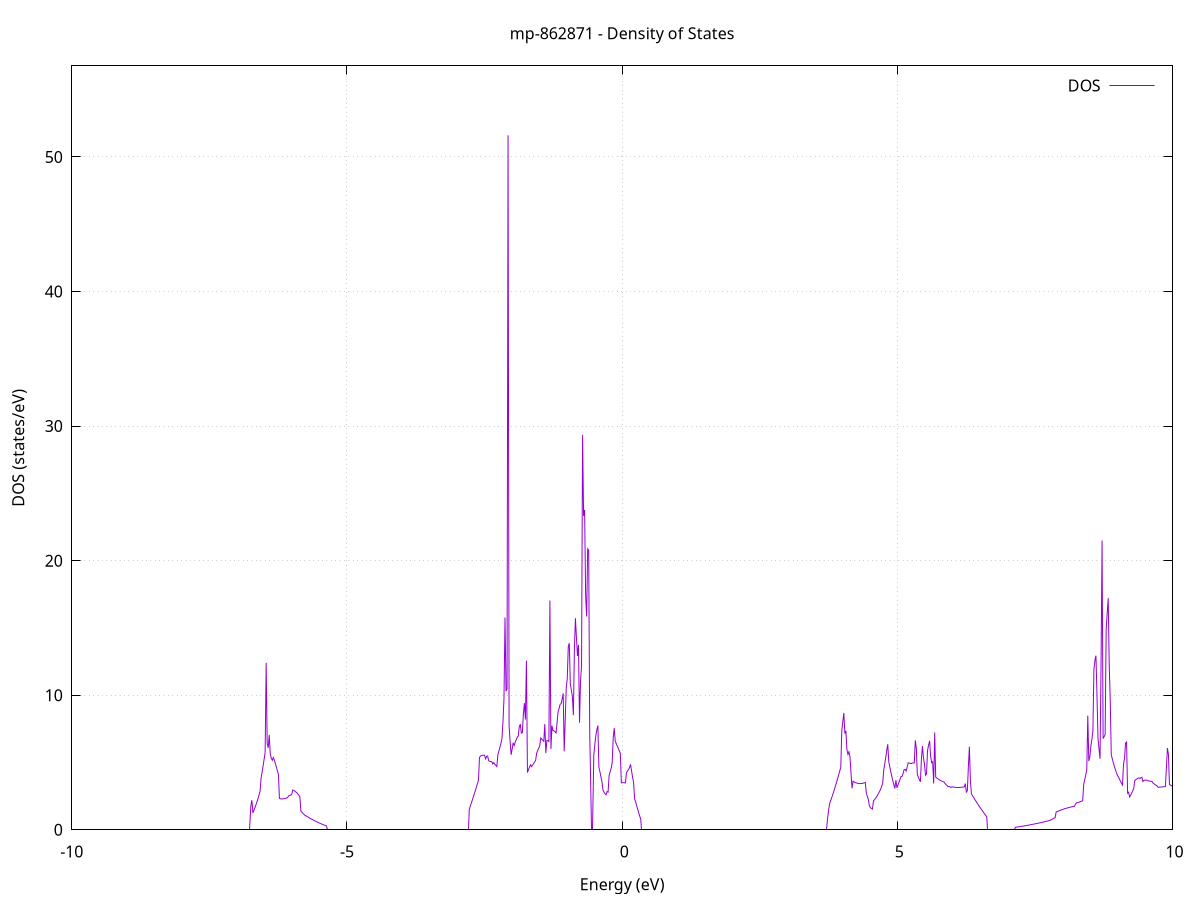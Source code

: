 set title 'mp-862871 - Density of States'
set xlabel 'Energy (eV)'
set ylabel 'DOS (states/eV)'
set grid
set xrange [-10:10]
set yrange [0:56.768]
set xzeroaxis lt -1
set terminal png size 800,600
set output 'mp-862871_dos_gnuplot.png'
plot '-' using 1:2 with lines title 'DOS'
-17.113100 0.000000
-17.094600 0.000000
-17.076000 0.000000
-17.057500 0.000000
-17.038900 0.000000
-17.020400 0.000000
-17.001900 0.000000
-16.983300 0.000000
-16.964800 0.000000
-16.946200 0.000000
-16.927700 0.000000
-16.909100 0.000000
-16.890600 0.000000
-16.872000 0.000000
-16.853500 0.000000
-16.835000 0.000000
-16.816400 0.000000
-16.797900 0.000000
-16.779300 0.000000
-16.760800 0.000000
-16.742200 0.000000
-16.723700 0.000000
-16.705100 0.000000
-16.686600 0.000000
-16.668000 0.000000
-16.649500 0.000000
-16.631000 0.000000
-16.612400 0.000000
-16.593900 0.000000
-16.575300 0.000000
-16.556800 0.000000
-16.538200 0.000000
-16.519700 0.000000
-16.501100 0.000000
-16.482600 0.000000
-16.464000 0.000000
-16.445500 0.000000
-16.427000 0.000000
-16.408400 0.000000
-16.389900 0.000000
-16.371300 0.000000
-16.352800 0.000000
-16.334200 0.000000
-16.315700 0.000000
-16.297100 0.000000
-16.278600 0.000000
-16.260000 0.000000
-16.241500 0.000000
-16.223000 0.000000
-16.204400 0.000000
-16.185900 0.000000
-16.167300 0.000000
-16.148800 0.000000
-16.130200 0.000000
-16.111700 0.000000
-16.093100 0.000000
-16.074600 0.000000
-16.056000 0.000000
-16.037500 0.000000
-16.019000 0.000000
-16.000400 0.000000
-15.981900 0.000000
-15.963300 0.000000
-15.944800 0.000000
-15.926200 0.000000
-15.907700 0.000000
-15.889100 0.000000
-15.870600 0.000000
-15.852000 0.000000
-15.833500 0.000000
-15.815000 0.000000
-15.796400 0.000000
-15.777900 0.000000
-15.759300 0.000000
-15.740800 0.000000
-15.722200 0.000000
-15.703700 0.000000
-15.685100 0.000000
-15.666600 0.000000
-15.648100 0.000000
-15.629500 0.000000
-15.611000 0.000000
-15.592400 0.000000
-15.573900 0.000000
-15.555300 0.000000
-15.536800 0.000000
-15.518200 0.000000
-15.499700 0.000000
-15.481100 0.000000
-15.462600 0.000000
-15.444100 0.000000
-15.425500 34.549800
-15.407000 80.794800
-15.388400 20.377200
-15.369900 50.616000
-15.351300 59.093700
-15.332800 56.670800
-15.314200 0.000000
-15.295700 142.582000
-15.277100 461.079100
-15.258600 0.000000
-15.240100 0.000000
-15.221500 0.000000
-15.203000 0.000000
-15.184400 0.000000
-15.165900 0.000000
-15.147300 0.000000
-15.128800 0.000000
-15.110200 0.000000
-15.091700 0.000000
-15.073100 0.000000
-15.054600 0.000000
-15.036100 0.000000
-15.017500 0.000000
-14.999000 0.000000
-14.980400 0.000000
-14.961900 0.000000
-14.943300 0.000000
-14.924800 0.000000
-14.906200 0.000000
-14.887700 0.000000
-14.869100 0.000000
-14.850600 0.000000
-14.832100 0.000000
-14.813500 0.000000
-14.795000 0.000000
-14.776400 0.000000
-14.757900 0.000000
-14.739300 0.000000
-14.720800 0.000000
-14.702200 0.000000
-14.683700 0.000000
-14.665100 0.000000
-14.646600 0.000000
-14.628100 0.000000
-14.609500 0.000000
-14.591000 0.000000
-14.572400 0.000000
-14.553900 0.000000
-14.535300 0.000000
-14.516800 0.000000
-14.498200 0.000000
-14.479700 0.000000
-14.461200 0.000000
-14.442600 0.000000
-14.424100 0.000000
-14.405500 0.000000
-14.387000 0.000000
-14.368400 0.000000
-14.349900 0.000000
-14.331300 0.000000
-14.312800 0.000000
-14.294200 0.000000
-14.275700 0.000000
-14.257200 0.000000
-14.238600 0.000000
-14.220100 0.000000
-14.201500 0.000000
-14.183000 0.000000
-14.164400 0.000000
-14.145900 0.000000
-14.127300 0.000000
-14.108800 0.000000
-14.090200 0.000000
-14.071700 0.000000
-14.053200 0.000000
-14.034600 0.000000
-14.016100 0.000000
-13.997500 0.000000
-13.979000 0.000000
-13.960400 0.000000
-13.941900 0.000000
-13.923300 0.000000
-13.904800 0.000000
-13.886200 0.000000
-13.867700 0.000000
-13.849200 0.000000
-13.830600 0.000000
-13.812100 0.000000
-13.793500 0.000000
-13.775000 0.000000
-13.756400 0.000000
-13.737900 0.000000
-13.719300 0.000000
-13.700800 0.000000
-13.682200 0.000000
-13.663700 0.000000
-13.645200 0.000000
-13.626600 0.000000
-13.608100 0.000000
-13.589500 0.000000
-13.571000 0.000000
-13.552400 0.000000
-13.533900 0.000000
-13.515300 0.000000
-13.496800 0.000000
-13.478200 0.000000
-13.459700 0.000000
-13.441200 0.000000
-13.422600 0.000000
-13.404100 0.000000
-13.385500 0.000000
-13.367000 0.000000
-13.348400 1.728400
-13.329900 2.331400
-13.311300 3.004300
-13.292800 3.747000
-13.274300 4.559600
-13.255700 6.228300
-13.237200 6.614900
-13.218600 6.889000
-13.200100 7.050700
-13.181500 6.962600
-13.163000 6.784900
-13.144400 6.535100
-13.125900 6.366400
-13.107300 11.435800
-13.088800 17.109000
-13.070300 16.366000
-13.051700 15.983100
-13.033200 16.066800
-13.014600 29.375600
-12.996100 9.585500
-12.977500 7.600100
-12.959000 10.771800
-12.940400 10.328400
-12.921900 8.550900
-12.903300 10.299900
-12.884800 10.064300
-12.866300 12.933000
-12.847700 14.295200
-12.829200 16.455600
-12.810600 20.494400
-12.792100 42.081600
-12.773500 46.631600
-12.755000 4.085000
-12.736400 0.000000
-12.717900 0.000000
-12.699300 0.000000
-12.680800 0.000000
-12.662300 0.000000
-12.643700 0.000000
-12.625200 0.000000
-12.606600 0.000000
-12.588100 0.000000
-12.569500 0.000000
-12.551000 0.000000
-12.532400 0.000000
-12.513900 0.000000
-12.495300 0.000000
-12.476800 0.000000
-12.458300 0.000000
-12.439700 0.000000
-12.421200 0.000000
-12.402600 0.000000
-12.384100 0.000000
-12.365500 0.000000
-12.347000 0.000000
-12.328400 0.000000
-12.309900 0.000000
-12.291300 0.000000
-12.272800 0.000000
-12.254300 0.000000
-12.235700 0.000000
-12.217200 0.000000
-12.198600 0.000000
-12.180100 0.000000
-12.161500 0.000000
-12.143000 0.000000
-12.124400 0.000000
-12.105900 0.000000
-12.087400 0.000000
-12.068800 0.000000
-12.050300 0.000000
-12.031700 0.000000
-12.013200 0.000000
-11.994600 0.000000
-11.976100 0.000000
-11.957500 0.000000
-11.939000 0.000000
-11.920400 0.000000
-11.901900 0.000000
-11.883400 0.000000
-11.864800 0.000000
-11.846300 0.000000
-11.827700 0.000000
-11.809200 0.000000
-11.790600 0.000000
-11.772100 0.000000
-11.753500 0.000000
-11.735000 0.000000
-11.716400 0.000000
-11.697900 0.000000
-11.679400 0.000000
-11.660800 0.000000
-11.642300 0.000000
-11.623700 0.000000
-11.605200 0.000000
-11.586600 0.000000
-11.568100 0.000000
-11.549500 0.000000
-11.531000 0.000000
-11.512400 0.000000
-11.493900 0.000000
-11.475400 0.000000
-11.456800 0.000000
-11.438300 0.000000
-11.419700 0.000000
-11.401200 0.000000
-11.382600 0.000000
-11.364100 0.000000
-11.345500 0.000000
-11.327000 0.000000
-11.308400 0.000000
-11.289900 0.000000
-11.271400 0.000000
-11.252800 0.000000
-11.234300 0.000000
-11.215700 0.000000
-11.197200 0.000000
-11.178600 0.000000
-11.160100 0.000000
-11.141500 0.000000
-11.123000 0.000000
-11.104400 0.000000
-11.085900 0.000000
-11.067400 0.000000
-11.048800 0.000000
-11.030300 0.000000
-11.011700 0.000000
-10.993200 0.000000
-10.974600 0.000000
-10.956100 0.000000
-10.937500 0.000000
-10.919000 0.000000
-10.900400 0.000000
-10.881900 0.000000
-10.863400 0.000000
-10.844800 0.000000
-10.826300 0.000000
-10.807700 0.000000
-10.789200 0.000000
-10.770600 0.000000
-10.752100 0.000000
-10.733500 0.000000
-10.715000 0.000000
-10.696500 0.000000
-10.677900 0.000000
-10.659400 0.000000
-10.640800 0.000000
-10.622300 0.000000
-10.603700 0.000000
-10.585200 0.000000
-10.566600 0.000000
-10.548100 0.000000
-10.529500 0.000000
-10.511000 0.000000
-10.492500 0.000000
-10.473900 0.000000
-10.455400 0.000000
-10.436800 0.000000
-10.418300 0.000000
-10.399700 0.000000
-10.381200 0.000000
-10.362600 0.000000
-10.344100 0.000000
-10.325500 0.000000
-10.307000 0.000000
-10.288500 0.000000
-10.269900 0.000000
-10.251400 0.000000
-10.232800 0.000000
-10.214300 0.000000
-10.195700 0.000000
-10.177200 0.000000
-10.158600 0.000000
-10.140100 0.000000
-10.121500 0.000000
-10.103000 0.000000
-10.084500 0.000000
-10.065900 0.000000
-10.047400 0.000000
-10.028800 0.000000
-10.010300 0.000000
-9.991700 0.000000
-9.973200 0.000000
-9.954600 0.000000
-9.936100 0.000000
-9.917500 0.000000
-9.899000 0.000000
-9.880500 0.000000
-9.861900 0.000000
-9.843400 0.000000
-9.824800 0.000000
-9.806300 0.000000
-9.787700 0.000000
-9.769200 0.000000
-9.750600 0.000000
-9.732100 0.000000
-9.713500 0.000000
-9.695000 0.000000
-9.676500 0.000000
-9.657900 0.000000
-9.639400 0.000000
-9.620800 0.000000
-9.602300 0.000000
-9.583700 0.000000
-9.565200 0.000000
-9.546600 0.000000
-9.528100 0.000000
-9.509600 0.000000
-9.491000 0.000000
-9.472500 0.000000
-9.453900 0.000000
-9.435400 0.000000
-9.416800 0.000000
-9.398300 0.000000
-9.379700 0.000000
-9.361200 0.000000
-9.342600 0.000000
-9.324100 0.000000
-9.305600 0.000000
-9.287000 0.000000
-9.268500 0.000000
-9.249900 0.000000
-9.231400 0.000000
-9.212800 0.000000
-9.194300 0.000000
-9.175700 0.000000
-9.157200 0.000000
-9.138600 0.000000
-9.120100 0.000000
-9.101600 0.000000
-9.083000 0.000000
-9.064500 0.000000
-9.045900 0.000000
-9.027400 0.000000
-9.008800 0.000000
-8.990300 0.000000
-8.971700 0.000000
-8.953200 0.000000
-8.934600 0.000000
-8.916100 0.000000
-8.897600 0.000000
-8.879000 0.000000
-8.860500 0.000000
-8.841900 0.000000
-8.823400 0.000000
-8.804800 0.000000
-8.786300 0.000000
-8.767700 0.000000
-8.749200 0.000000
-8.730600 0.000000
-8.712100 0.000000
-8.693600 0.000000
-8.675000 0.000000
-8.656500 0.000000
-8.637900 0.000000
-8.619400 0.000000
-8.600800 0.000000
-8.582300 0.000000
-8.563700 0.000000
-8.545200 0.000000
-8.526600 0.000000
-8.508100 0.000000
-8.489600 0.000000
-8.471000 0.000000
-8.452500 0.000000
-8.433900 0.000000
-8.415400 0.000000
-8.396800 0.000000
-8.378300 0.000000
-8.359700 0.000000
-8.341200 0.000000
-8.322700 0.000000
-8.304100 0.000000
-8.285600 0.000000
-8.267000 0.000000
-8.248500 0.000000
-8.229900 0.000000
-8.211400 0.000000
-8.192800 0.000000
-8.174300 0.000000
-8.155700 0.000000
-8.137200 0.000000
-8.118700 0.000000
-8.100100 0.000000
-8.081600 0.000000
-8.063000 0.000000
-8.044500 0.000000
-8.025900 0.000000
-8.007400 0.000000
-7.988800 0.000000
-7.970300 0.000000
-7.951700 0.000000
-7.933200 0.000000
-7.914700 0.000000
-7.896100 0.000000
-7.877600 0.000000
-7.859000 0.000000
-7.840500 0.000000
-7.821900 0.000000
-7.803400 0.000000
-7.784800 0.000000
-7.766300 0.000000
-7.747700 0.000000
-7.729200 0.000000
-7.710700 0.000000
-7.692100 0.000000
-7.673600 0.000000
-7.655000 0.000000
-7.636500 0.000000
-7.617900 0.000000
-7.599400 0.000000
-7.580800 0.000000
-7.562300 0.000000
-7.543700 0.000000
-7.525200 0.000000
-7.506700 0.000000
-7.488100 0.000000
-7.469600 0.000000
-7.451000 0.000000
-7.432500 0.000000
-7.413900 0.000000
-7.395400 0.000000
-7.376800 0.000000
-7.358300 0.000000
-7.339700 0.000000
-7.321200 0.000000
-7.302700 0.000000
-7.284100 0.000000
-7.265600 0.000000
-7.247000 0.000000
-7.228500 0.000000
-7.209900 0.000000
-7.191400 0.000000
-7.172800 0.000000
-7.154300 0.000000
-7.135800 0.000000
-7.117200 0.000000
-7.098700 0.000000
-7.080100 0.000000
-7.061600 0.000000
-7.043000 0.000000
-7.024500 0.000000
-7.005900 0.000000
-6.987400 0.000000
-6.968800 0.000000
-6.950300 0.000000
-6.931800 0.000000
-6.913200 0.000000
-6.894700 0.000000
-6.876100 0.000000
-6.857600 0.000000
-6.839000 0.000000
-6.820500 0.000000
-6.801900 0.000000
-6.783400 0.000000
-6.764800 0.000000
-6.746300 1.784400
-6.727800 2.196500
-6.709200 1.257300
-6.690700 1.442800
-6.672100 1.642300
-6.653600 1.855700
-6.635000 2.083000
-6.616500 2.324300
-6.597900 2.579400
-6.579400 2.848400
-6.560800 3.825200
-6.542300 4.282200
-6.523800 4.756300
-6.505200 5.247500
-6.486700 5.755800
-6.468100 12.408700
-6.449600 6.407000
-6.431000 6.091200
-6.412500 7.052000
-6.393900 5.624300
-6.375400 5.329500
-6.356800 5.161600
-6.338300 5.372700
-6.319800 5.178100
-6.301200 4.922900
-6.282700 4.658300
-6.264100 4.384200
-6.245600 4.100600
-6.227000 2.331400
-6.208500 2.298400
-6.189900 2.294900
-6.171400 2.294400
-6.152800 2.300700
-6.134300 2.314000
-6.115800 2.334200
-6.097200 2.361300
-6.078700 2.395300
-6.060100 2.517800
-6.041600 2.548700
-6.023000 2.576800
-6.004500 2.602000
-5.985900 2.955800
-5.967400 2.921800
-5.948900 2.876100
-5.930300 2.818700
-5.911800 2.749500
-5.893200 2.668600
-5.874700 2.576000
-5.856100 2.471700
-5.837600 1.383300
-5.819000 1.300000
-5.800500 1.220800
-5.781900 1.145700
-5.763400 1.074700
-5.744900 1.034900
-5.726300 0.988200
-5.707800 0.942600
-5.689200 0.898000
-5.670700 0.854300
-5.652100 0.811700
-5.633600 0.770000
-5.615000 0.729300
-5.596500 0.689600
-5.577900 0.650900
-5.559400 0.613100
-5.540900 0.576400
-5.522300 0.540600
-5.503800 0.505800
-5.485200 0.472100
-5.466700 0.439300
-5.448100 0.407400
-5.429600 0.376600
-5.411000 0.346800
-5.392500 0.317900
-5.373900 0.290000
-5.355400 0.000000
-5.336900 0.000000
-5.318300 0.000000
-5.299800 0.000000
-5.281200 0.000000
-5.262700 0.000000
-5.244100 0.000000
-5.225600 0.000000
-5.207000 0.000000
-5.188500 0.000000
-5.169900 0.000000
-5.151400 0.000000
-5.132900 0.000000
-5.114300 0.000000
-5.095800 0.000000
-5.077200 0.000000
-5.058700 0.000000
-5.040100 0.000000
-5.021600 0.000000
-5.003000 0.000000
-4.984500 0.000000
-4.965900 0.000000
-4.947400 0.000000
-4.928900 0.000000
-4.910300 0.000000
-4.891800 0.000000
-4.873200 0.000000
-4.854700 0.000000
-4.836100 0.000000
-4.817600 0.000000
-4.799000 0.000000
-4.780500 0.000000
-4.762000 0.000000
-4.743400 0.000000
-4.724900 0.000000
-4.706300 0.000000
-4.687800 0.000000
-4.669200 0.000000
-4.650700 0.000000
-4.632100 0.000000
-4.613600 0.000000
-4.595000 0.000000
-4.576500 0.000000
-4.558000 0.000000
-4.539400 0.000000
-4.520900 0.000000
-4.502300 0.000000
-4.483800 0.000000
-4.465200 0.000000
-4.446700 0.000000
-4.428100 0.000000
-4.409600 0.000000
-4.391000 0.000000
-4.372500 0.000000
-4.354000 0.000000
-4.335400 0.000000
-4.316900 0.000000
-4.298300 0.000000
-4.279800 0.000000
-4.261200 0.000000
-4.242700 0.000000
-4.224100 0.000000
-4.205600 0.000000
-4.187000 0.000000
-4.168500 0.000000
-4.150000 0.000000
-4.131400 0.000000
-4.112900 0.000000
-4.094300 0.000000
-4.075800 0.000000
-4.057200 0.000000
-4.038700 0.000000
-4.020100 0.000000
-4.001600 0.000000
-3.983000 0.000000
-3.964500 0.000000
-3.946000 0.000000
-3.927400 0.000000
-3.908900 0.000000
-3.890300 0.000000
-3.871800 0.000000
-3.853200 0.000000
-3.834700 0.000000
-3.816100 0.000000
-3.797600 0.000000
-3.779000 0.000000
-3.760500 0.000000
-3.742000 0.000000
-3.723400 0.000000
-3.704900 0.000000
-3.686300 0.000000
-3.667800 0.000000
-3.649200 0.000000
-3.630700 0.000000
-3.612100 0.000000
-3.593600 0.000000
-3.575000 0.000000
-3.556500 0.000000
-3.538000 0.000000
-3.519400 0.000000
-3.500900 0.000000
-3.482300 0.000000
-3.463800 0.000000
-3.445200 0.000000
-3.426700 0.000000
-3.408100 0.000000
-3.389600 0.000000
-3.371100 0.000000
-3.352500 0.000000
-3.334000 0.000000
-3.315400 0.000000
-3.296900 0.000000
-3.278300 0.000000
-3.259800 0.000000
-3.241200 0.000000
-3.222700 0.000000
-3.204100 0.000000
-3.185600 0.000000
-3.167100 0.000000
-3.148500 0.000000
-3.130000 0.000000
-3.111400 0.000000
-3.092900 0.000000
-3.074300 0.000000
-3.055800 0.000000
-3.037200 0.000000
-3.018700 0.000000
-3.000100 0.000000
-2.981600 0.000000
-2.963100 0.000000
-2.944500 0.000000
-2.926000 0.000000
-2.907400 0.000000
-2.888900 0.000000
-2.870300 0.000000
-2.851800 0.000000
-2.833200 0.000000
-2.814700 0.000000
-2.796100 0.000000
-2.777600 1.524200
-2.759100 1.753100
-2.740500 1.984200
-2.722000 2.217700
-2.703400 2.453400
-2.684900 2.691500
-2.666300 2.931800
-2.647800 3.174400
-2.629200 3.419300
-2.610700 3.666500
-2.592100 5.373500
-2.573600 5.476800
-2.555100 5.514200
-2.536500 5.536100
-2.518000 5.542400
-2.499400 5.533300
-2.480900 5.270700
-2.462300 5.460000
-2.443800 5.480000
-2.425200 5.128100
-2.406700 5.089200
-2.388100 5.068800
-2.369600 5.066900
-2.351100 4.892300
-2.332500 4.994500
-2.314000 4.870000
-2.295400 4.789700
-2.276900 4.695300
-2.258300 5.589500
-2.239800 5.842500
-2.221200 6.120300
-2.202700 6.422800
-2.184200 6.750000
-2.165600 7.991400
-2.147100 9.738300
-2.128500 15.778600
-2.110000 10.300600
-2.091400 10.451200
-2.072900 51.606900
-2.054300 7.740600
-2.035800 6.558000
-2.017200 5.574000
-1.998700 6.003600
-1.980200 6.464800
-1.961600 6.263400
-1.943100 6.499800
-1.924500 6.702100
-1.906000 6.860800
-1.887400 6.975900
-1.868900 7.656400
-1.850300 7.848900
-1.831800 7.176400
-1.813200 7.221500
-1.794700 8.592600
-1.776200 9.414800
-1.757600 8.195800
-1.739100 12.564900
-1.720500 4.249600
-1.702000 4.469700
-1.683400 4.663800
-1.664900 4.831700
-1.646300 4.688500
-1.627800 4.799900
-1.609200 4.915200
-1.590700 5.034600
-1.572200 5.158000
-1.553600 5.687900
-1.535100 5.885000
-1.516500 6.063300
-1.498000 6.222800
-1.479400 6.824600
-1.460900 6.737100
-1.442300 6.654500
-1.423800 6.576800
-1.405200 7.853400
-1.386700 5.697600
-1.368200 6.628600
-1.349600 6.619100
-1.331100 6.553700
-1.312500 17.030600
-1.294000 5.997700
-1.275400 7.732800
-1.256900 7.375200
-1.238300 7.351000
-1.219800 7.291000
-1.201200 7.195300
-1.182700 7.931100
-1.164200 8.770500
-1.145600 9.019200
-1.127100 9.318400
-1.108500 9.376100
-1.090000 9.713300
-1.071400 10.137400
-1.052900 5.828400
-1.034300 8.178700
-1.015800 10.565900
-0.997300 11.214700
-0.978700 13.626100
-0.960200 13.866300
-0.941600 10.827200
-0.923100 10.389600
-0.904500 9.910000
-0.886000 8.515200
-0.867400 13.462600
-0.848900 15.720500
-0.830300 14.258600
-0.811800 12.917400
-0.793300 13.745100
-0.774700 7.960400
-0.756200 11.027000
-0.737600 12.207100
-0.719100 29.340700
-0.700500 23.322300
-0.682000 23.775800
-0.663400 17.405600
-0.644900 15.851300
-0.626300 20.875100
-0.607800 20.771400
-0.589300 7.287500
-0.570700 3.191600
-0.552200 0.000000
-0.533600 0.000000
-0.515100 5.535600
-0.496500 6.343200
-0.478000 6.979700
-0.459400 7.445200
-0.440900 7.739700
-0.422300 4.660100
-0.403800 4.311200
-0.385300 3.941900
-0.366700 3.552200
-0.348200 2.963800
-0.329600 2.795600
-0.311100 2.674300
-0.292500 2.600000
-0.274000 2.836800
-0.255400 2.794400
-0.236900 4.032200
-0.218300 4.313800
-0.199800 4.556800
-0.181300 4.961500
-0.162700 6.806400
-0.144200 7.560800
-0.125600 6.575300
-0.107100 6.403900
-0.088500 6.228500
-0.070000 6.049200
-0.051400 5.865900
-0.032900 5.678600
-0.014300 3.488700
0.004200 3.498300
0.022700 3.500600
0.041300 3.495700
0.059800 3.483500
0.078400 4.246000
0.096900 4.363500
0.115500 4.486100
0.134000 4.613900
0.152600 4.857900
0.171100 4.371100
0.189600 3.917000
0.208200 3.495600
0.226700 2.269400
0.245300 2.089700
0.263800 1.795500
0.282400 1.517800
0.300900 1.256700
0.319500 1.012100
0.338000 0.784100
0.356600 0.000000
0.375100 0.000000
0.393600 0.000000
0.412200 0.000000
0.430700 0.000000
0.449300 0.000000
0.467800 0.000000
0.486400 0.000000
0.504900 0.000000
0.523500 0.000000
0.542000 0.000000
0.560600 0.000000
0.579100 0.000000
0.597600 0.000000
0.616200 0.000000
0.634700 0.000000
0.653300 0.000000
0.671800 0.000000
0.690400 0.000000
0.708900 0.000000
0.727500 0.000000
0.746000 0.000000
0.764600 0.000000
0.783100 0.000000
0.801600 0.000000
0.820200 0.000000
0.838700 0.000000
0.857300 0.000000
0.875800 0.000000
0.894400 0.000000
0.912900 0.000000
0.931500 0.000000
0.950000 0.000000
0.968600 0.000000
0.987100 0.000000
1.005600 0.000000
1.024200 0.000000
1.042700 0.000000
1.061300 0.000000
1.079800 0.000000
1.098400 0.000000
1.116900 0.000000
1.135500 0.000000
1.154000 0.000000
1.172600 0.000000
1.191100 0.000000
1.209600 0.000000
1.228200 0.000000
1.246700 0.000000
1.265300 0.000000
1.283800 0.000000
1.302400 0.000000
1.320900 0.000000
1.339500 0.000000
1.358000 0.000000
1.376500 0.000000
1.395100 0.000000
1.413600 0.000000
1.432200 0.000000
1.450700 0.000000
1.469300 0.000000
1.487800 0.000000
1.506400 0.000000
1.524900 0.000000
1.543500 0.000000
1.562000 0.000000
1.580500 0.000000
1.599100 0.000000
1.617600 0.000000
1.636200 0.000000
1.654700 0.000000
1.673300 0.000000
1.691800 0.000000
1.710400 0.000000
1.728900 0.000000
1.747500 0.000000
1.766000 0.000000
1.784500 0.000000
1.803100 0.000000
1.821600 0.000000
1.840200 0.000000
1.858700 0.000000
1.877300 0.000000
1.895800 0.000000
1.914400 0.000000
1.932900 0.000000
1.951500 0.000000
1.970000 0.000000
1.988500 0.000000
2.007100 0.000000
2.025600 0.000000
2.044200 0.000000
2.062700 0.000000
2.081300 0.000000
2.099800 0.000000
2.118400 0.000000
2.136900 0.000000
2.155500 0.000000
2.174000 0.000000
2.192500 0.000000
2.211100 0.000000
2.229600 0.000000
2.248200 0.000000
2.266700 0.000000
2.285300 0.000000
2.303800 0.000000
2.322400 0.000000
2.340900 0.000000
2.359500 0.000000
2.378000 0.000000
2.396500 0.000000
2.415100 0.000000
2.433600 0.000000
2.452200 0.000000
2.470700 0.000000
2.489300 0.000000
2.507800 0.000000
2.526400 0.000000
2.544900 0.000000
2.563500 0.000000
2.582000 0.000000
2.600500 0.000000
2.619100 0.000000
2.637600 0.000000
2.656200 0.000000
2.674700 0.000000
2.693300 0.000000
2.711800 0.000000
2.730400 0.000000
2.748900 0.000000
2.767400 0.000000
2.786000 0.000000
2.804500 0.000000
2.823100 0.000000
2.841600 0.000000
2.860200 0.000000
2.878700 0.000000
2.897300 0.000000
2.915800 0.000000
2.934400 0.000000
2.952900 0.000000
2.971400 0.000000
2.990000 0.000000
3.008500 0.000000
3.027100 0.000000
3.045600 0.000000
3.064200 0.000000
3.082700 0.000000
3.101300 0.000000
3.119800 0.000000
3.138400 0.000000
3.156900 0.000000
3.175400 0.000000
3.194000 0.000000
3.212500 0.000000
3.231100 0.000000
3.249600 0.000000
3.268200 0.000000
3.286700 0.000000
3.305300 0.000000
3.323800 0.000000
3.342400 0.000000
3.360900 0.000000
3.379400 0.000000
3.398000 0.000000
3.416500 0.000000
3.435100 0.000000
3.453600 0.000000
3.472200 0.000000
3.490700 0.000000
3.509300 0.000000
3.527800 0.000000
3.546400 0.000000
3.564900 0.000000
3.583400 0.000000
3.602000 0.000000
3.620500 0.000000
3.639100 0.000000
3.657600 0.000000
3.676200 0.000000
3.694700 0.000000
3.713300 0.000000
3.731800 0.812400
3.750400 1.410700
3.768900 1.931400
3.787400 2.142400
3.806000 2.360800
3.824500 2.586800
3.843100 2.820200
3.861600 3.061000
3.880200 3.309400
3.898700 3.565200
3.917300 3.828500
3.935800 4.099300
3.954300 4.377500
3.972900 4.663200
3.991400 7.400700
4.010000 8.047300
4.028500 8.677000
4.047100 7.145700
4.065600 7.355100
4.084200 5.962800
4.102700 5.601900
4.121300 5.798700
4.139800 5.430700
4.158300 4.214500
4.176900 3.081600
4.195400 3.611600
4.214000 3.557200
4.232500 3.509000
4.251100 3.489200
4.269600 3.464500
4.288200 3.446800
4.306700 3.436200
4.325300 3.432600
4.343800 3.436000
4.362300 3.446500
4.380900 3.464000
4.399400 3.488500
4.418000 3.520100
4.436500 2.751500
4.455100 2.490300
4.473600 2.251800
4.492200 1.781600
4.510700 1.635100
4.529300 1.586300
4.547800 1.535400
4.566300 2.144500
4.584900 2.232300
4.603400 2.332100
4.622000 2.444000
4.640500 2.567900
4.659100 2.703800
4.677600 2.851800
4.696200 3.011800
4.714700 3.226000
4.733300 3.419800
4.751800 4.411000
4.770300 4.860300
4.788900 5.355600
4.807400 5.896800
4.826000 6.353400
4.844500 5.070000
4.863100 4.675900
4.881600 4.306200
4.900200 3.961000
4.918700 3.640200
4.937300 3.343900
4.955800 3.072000
4.974300 3.685000
4.992900 3.120400
5.011400 3.324300
5.030000 3.531000
5.048500 3.740600
5.067100 3.953000
5.085600 3.959700
5.104200 4.172400
5.122700 4.467700
5.141200 4.488400
5.159800 4.362300
5.178300 4.650100
5.196900 4.964700
5.215400 4.962200
5.234000 4.961100
5.252500 4.961200
5.271100 4.962600
5.289600 4.965400
5.308200 4.969400
5.326700 6.639700
5.345200 6.084100
5.363800 4.109200
5.382300 3.914100
5.400900 3.731800
5.419400 3.562300
5.438000 5.277000
5.456500 6.219900
5.475100 5.346500
5.493600 4.876700
5.512200 4.054800
5.530700 4.152600
5.549200 5.895900
5.567800 6.281600
5.586300 6.609700
5.604900 5.496200
5.623400 4.988900
5.642000 5.050500
5.660500 3.438500
5.679100 7.228800
5.697600 3.912800
5.716200 3.848800
5.734700 3.790500
5.753200 3.738000
5.771800 3.691200
5.790300 3.650100
5.808900 3.614700
5.827400 3.585000
5.846000 3.561100
5.864500 3.449100
5.883100 3.368200
5.901600 3.288500
5.920200 3.210000
5.938700 3.226000
5.957200 3.184500
5.975800 3.141500
5.994300 3.192800
6.012900 3.177300
6.031400 3.164700
6.050000 3.155000
6.068500 3.148100
6.087100 3.144200
6.105600 3.143100
6.124200 3.144900
6.142700 3.149700
6.161200 3.157300
6.179800 3.167700
6.198300 3.172100
6.216900 3.182400
6.235400 3.434700
6.254000 2.797900
6.272500 2.904200
6.291100 4.673600
6.309600 6.175200
6.328100 3.653700
6.346700 2.668500
6.365200 2.542000
6.383800 2.417300
6.402300 2.294600
6.420900 2.173600
6.439400 2.054500
6.458000 1.937200
6.476500 1.821800
6.495100 1.708300
6.513600 1.596600
6.532100 1.486700
6.550700 1.378700
6.569200 1.272500
6.587800 1.168100
6.606300 1.065600
6.624900 0.965000
6.643400 0.000000
6.662000 0.000000
6.680500 0.000000
6.699100 0.000000
6.717600 0.000000
6.736100 0.000000
6.754700 0.000000
6.773200 0.000000
6.791800 0.000000
6.810300 0.000000
6.828900 0.000000
6.847400 0.000000
6.866000 0.000000
6.884500 0.000000
6.903100 0.000000
6.921600 0.000000
6.940100 0.000000
6.958700 0.000000
6.977200 0.000000
6.995800 0.000000
7.014300 0.000000
7.032900 0.000000
7.051400 0.000000
7.070000 0.000000
7.088500 0.000000
7.107100 0.000000
7.125600 0.000000
7.144100 0.182400
7.162700 0.193600
7.181200 0.204900
7.199800 0.216600
7.218300 0.228400
7.236900 0.240600
7.255400 0.252900
7.274000 0.265600
7.292500 0.278400
7.311100 0.291500
7.329600 0.304900
7.348100 0.318500
7.366700 0.332300
7.385200 0.346400
7.403800 0.360800
7.422300 0.375400
7.440900 0.390200
7.459400 0.405300
7.478000 0.420600
7.496500 0.436200
7.515000 0.452000
7.533600 0.468100
7.552100 0.484400
7.570700 0.501000
7.589200 0.517800
7.607800 0.534800
7.626300 0.552200
7.644900 0.569700
7.663400 0.587500
7.682000 0.605600
7.700500 0.623800
7.719000 0.642400
7.737600 0.661200
7.756100 0.680200
7.774700 0.702000
7.793200 0.738900
7.811800 0.777500
7.830300 0.817700
7.848900 0.859500
7.867400 0.902900
7.886000 1.318200
7.904500 1.351200
7.923000 1.383100
7.941600 1.414000
7.960100 1.443800
7.978700 1.472500
7.997200 1.500100
8.015800 1.526700
8.034300 1.552200
8.052900 1.576700
8.071400 1.600100
8.090000 1.622400
8.108500 1.643600
8.127000 1.663800
8.145600 1.682900
8.164100 1.700900
8.182700 1.717900
8.201200 1.733800
8.219800 1.748600
8.238300 1.918400
8.256900 2.005200
8.275400 2.018900
8.294000 2.041800
8.312500 2.067600
8.331000 2.096300
8.349600 2.128000
8.368100 2.162700
8.386700 3.388800
8.405200 3.718900
8.423800 4.076300
8.442300 4.461100
8.460900 8.479300
8.479400 5.104700
8.498000 5.423700
8.516500 6.206000
8.535000 6.727800
8.553600 7.350200
8.572100 11.906000
8.590700 12.603900
8.609200 12.939300
8.627800 9.988100
8.646300 6.798900
8.664900 6.015000
8.683400 5.271900
8.702000 12.398700
8.720500 21.488700
8.739000 6.776400
8.757600 6.916000
8.776100 7.069100
8.794700 14.851000
8.813200 16.100200
8.831800 17.207200
8.850300 12.263600
8.868900 9.584700
8.887400 5.575100
8.905900 5.273600
8.924500 4.991000
8.943000 4.727300
8.961600 4.482600
8.980100 4.256900
8.998700 4.050200
9.017200 3.931500
9.035800 3.766000
9.054300 3.609900
9.072900 3.463100
9.091400 3.325600
9.109900 4.871000
9.128500 5.301500
9.147000 6.449300
9.165600 6.519000
9.184100 2.719700
9.202700 2.786400
9.221200 2.434300
9.239800 2.579500
9.258300 2.731400
9.276900 2.889900
9.295400 3.055000
9.313900 3.653600
9.332500 3.719700
9.351000 3.776700
9.369600 3.824400
9.388100 3.862900
9.406700 3.817800
9.425200 3.860800
9.443800 3.904400
9.462300 3.588700
9.480900 3.674300
9.499400 3.683100
9.517900 3.687600
9.536500 3.688000
9.555000 3.634200
9.573600 3.626200
9.592100 3.615200
9.610700 3.601200
9.629200 3.584100
9.647800 3.463000
9.666300 3.407100
9.684900 3.353400
9.703400 3.301700
9.721900 3.252200
9.740500 3.151800
9.759000 3.160100
9.777600 3.168600
9.796100 3.177500
9.814700 3.186700
9.833200 3.196200
9.851800 3.206000
9.870300 3.216000
9.888900 4.553300
9.907400 6.074100
9.925900 5.621400
9.944500 3.368300
9.963000 3.314600
9.981600 3.262600
10.000100 3.336100
10.018700 3.224400
10.037200 3.292300
10.055800 3.355100
10.074300 3.621200
10.092800 3.605200
10.111400 3.588600
10.129900 3.571300
10.148500 3.553500
10.167000 3.535000
10.185600 3.461000
10.204100 3.424700
10.222700 3.387200
10.241200 3.348600
10.259800 3.308700
10.278300 3.963000
10.296800 3.913100
10.315400 3.864600
10.333900 3.817200
10.352500 3.771200
10.371000 2.849900
10.389600 2.852200
10.408100 2.855700
10.426700 2.860200
10.445200 1.693300
10.463800 1.766700
10.482300 1.841500
10.500800 2.449700
10.519400 2.583500
10.537900 2.723400
10.556500 2.869500
10.575000 3.021600
10.593600 3.179800
10.612100 3.982500
10.630700 4.136900
10.649200 4.278400
10.667800 4.407000
10.686300 4.522800
10.704800 4.625600
10.723400 5.220000
10.741900 4.826600
10.760500 4.453600
10.779000 4.101100
10.797600 2.764000
10.816100 2.769500
10.834700 2.775700
10.853200 2.782500
10.871800 3.572600
10.890300 4.044100
10.908800 5.557600
10.927400 5.589200
10.945900 5.564900
10.964500 5.484800
10.983000 3.744300
11.001600 3.662500
11.020100 3.580400
11.038700 3.497900
11.057200 3.415100
11.075800 3.332000
11.094300 3.248600
11.112800 3.453900
11.131400 3.399100
11.149900 3.345300
11.168500 3.292500
11.187000 3.004700
11.205600 2.939100
11.224100 2.875500
11.242700 3.817800
11.261200 3.564900
11.279700 1.974800
11.298300 1.945000
11.316800 1.918600
11.335400 1.895300
11.353900 1.875300
11.372500 1.858600
11.391000 1.845100
11.409600 1.834800
11.428100 1.827800
11.446700 2.348000
11.465200 2.793500
11.483700 2.921700
11.502300 3.058500
11.520800 4.534000
11.539400 4.788200
11.557900 5.040200
11.576500 5.290100
11.595000 5.537700
11.613600 4.327100
11.632100 4.475100
11.650700 4.589600
11.669200 4.383600
11.687700 4.392400
11.706300 4.099400
11.724800 4.144900
11.743400 4.194500
11.761900 4.248400
11.780500 4.395400
11.799000 4.825100
11.817600 4.840400
11.836100 4.858000
11.854700 4.878000
11.873200 4.900300
11.891700 4.925000
11.910300 4.952000
11.928800 6.536400
11.947400 7.821900
11.965900 6.505100
11.984500 6.385700
12.003000 5.238700
12.021600 4.644700
12.040100 4.575500
12.058700 4.503600
12.077200 4.539100
12.095700 4.452700
12.114300 4.366000
12.132800 5.558000
12.151400 5.662900
12.169900 5.767600
12.188500 5.872100
12.207000 5.976300
12.225600 6.080200
12.244100 6.183900
12.262700 6.287400
12.281200 6.438500
12.299700 6.517800
12.318300 6.284300
12.336800 10.537600
12.355400 6.593300
12.373900 6.498900
12.392500 6.727500
12.411000 8.172000
12.429600 9.244600
12.448100 8.499300
12.466600 5.567100
12.485200 5.476800
12.503700 5.389000
12.522300 5.303700
12.540800 5.220800
12.559400 5.006800
12.577900 4.990300
12.596500 4.973200
12.615000 4.955700
12.633600 5.331300
12.652100 5.095500
12.670600 4.874800
12.689200 4.669500
12.707700 4.479300
12.726300 4.304500
12.744800 3.295400
12.763400 3.347400
12.781900 3.399400
12.800500 3.451400
12.819000 3.503500
12.837600 3.555600
12.856100 6.982800
12.874600 7.763600
12.893200 3.353400
12.911700 3.005100
12.930300 2.691000
12.948800 1.993900
12.967400 2.085900
12.985900 3.426700
13.004500 3.683400
13.023000 3.884900
13.041600 4.093900
13.060100 4.411200
13.078600 4.669200
13.097200 4.753200
13.115700 4.791800
13.134300 4.842400
13.152800 4.905100
13.171400 4.979800
13.189900 5.066500
13.208500 5.782800
13.227000 7.314700
13.245600 4.502500
13.264100 4.310300
13.282600 4.131500
13.301200 4.920800
13.319700 6.118900
13.338300 5.410400
13.356800 5.562800
13.375400 5.720200
13.393900 5.882600
13.412500 6.049900
13.431000 4.387600
13.449600 5.980600
13.468100 6.323900
13.486600 6.714300
13.505200 6.306300
13.523700 5.876200
13.542300 5.452100
13.560800 5.034000
13.579400 5.819100
13.597900 4.867600
13.616500 5.106800
13.635000 5.348900
13.653500 5.618800
13.672100 4.869100
13.690600 4.848900
13.709200 4.830000
13.727700 10.242100
13.746300 11.854800
13.764800 11.180100
13.783400 11.979800
13.801900 11.475800
13.820500 8.797000
13.839000 7.574900
13.857500 6.425700
13.876100 4.951100
13.894600 4.431400
13.913200 5.196200
13.931700 6.134300
13.950300 6.774900
13.968800 22.526900
13.987400 9.654700
14.005900 10.144800
14.024500 8.789100
14.043000 7.028600
14.061500 8.495100
14.080100 8.083900
14.098600 7.725900
14.117200 6.344500
14.135700 4.582500
14.154300 4.241400
14.172800 3.063500
14.191400 4.112200
14.209900 4.249900
14.228500 4.385700
14.247000 4.454100
14.265500 4.606800
14.284100 4.256900
14.302600 4.259000
14.321200 4.739000
14.339700 4.848600
14.358300 5.143400
14.376800 5.256900
14.395400 5.379000
14.413900 5.509800
14.432500 5.649200
14.451000 5.797200
14.469500 5.953900
14.488100 6.098600
14.506600 6.286000
14.525200 6.468900
14.543700 7.370100
14.562300 6.637500
14.580800 5.951400
14.599400 8.687100
14.617900 8.358700
14.636500 8.041500
14.655000 5.769800
14.673500 5.600400
14.692100 5.276600
14.710600 5.101100
14.729200 4.931600
14.747700 4.290100
14.766300 4.200800
14.784800 4.113700
14.803400 5.029500
14.821900 9.814800
14.840400 21.116800
14.859000 9.271200
14.877500 8.058600
14.896100 7.398800
14.914600 10.112400
14.933200 10.161000
14.951700 10.098900
14.970300 9.512600
14.988800 8.414300
15.007400 7.636800
15.025900 7.542400
15.044400 7.477900
15.063000 6.791700
15.081500 6.941400
15.100100 6.366500
15.118600 5.829700
15.137200 5.306100
15.155700 7.520500
15.174300 7.593000
15.192800 7.703700
15.211400 7.364600
15.229900 6.807800
15.248400 10.982400
15.267000 7.560000
15.285500 5.891400
15.304100 8.004500
15.322600 7.652300
15.341200 6.183500
15.359700 6.277400
15.378300 6.567800
15.396800 5.704100
15.415400 5.636500
15.433900 5.577900
15.452400 5.528100
15.471000 6.309600
15.489500 13.051300
15.508100 13.759500
15.526600 11.293100
15.545200 11.007600
15.563700 10.983500
15.582300 10.617200
15.600800 8.964900
15.619400 8.330000
15.637900 7.061700
15.656400 5.235400
15.675000 4.645200
15.693500 4.559700
15.712100 4.481400
15.730600 4.410600
15.749200 5.697200
15.767700 6.216600
15.786300 6.993600
15.804800 2.781100
15.823400 2.144800
15.841900 10.218200
15.860400 4.840800
15.879000 11.236000
15.897500 7.740700
15.916100 7.853900
15.934600 7.960200
15.953200 8.059600
15.971700 8.152100
15.990300 8.237600
16.008800 5.507400
16.027400 3.498800
16.045900 3.826700
16.064400 3.816700
16.083000 6.512700
16.101500 7.176300
16.120100 7.806400
16.138600 8.217200
16.157200 7.849000
16.175700 7.805400
16.194300 7.783100
16.212800 7.671700
16.231300 7.539200
16.249900 6.928200
16.268400 5.489500
16.287000 5.118400
16.305500 4.741100
16.324100 4.114600
16.342600 10.298800
16.361200 6.044700
16.379700 6.009000
16.398300 5.981100
16.416800 5.961000
16.435300 5.948600
16.453900 5.654600
16.472400 5.846200
16.491000 5.943600
16.509500 6.045900
16.528100 6.152900
16.546600 6.264700
16.565200 6.381300
16.583700 6.589100
16.602300 7.513200
16.620800 8.535400
16.639300 8.532500
16.657900 8.241800
16.676400 8.516700
16.695000 7.454700
16.713500 7.424400
16.732100 7.356900
16.750600 6.572100
16.769200 6.313500
16.787700 6.031200
16.806300 5.435900
16.824800 5.176300
16.843300 4.936500
16.861900 4.716700
16.880400 4.516700
16.899000 6.633800
16.917500 2.858800
16.936100 2.820900
16.954600 2.788800
16.973200 2.762600
16.991700 2.410800
17.010300 3.053200
17.028800 3.511100
17.047300 4.014300
17.065900 4.562900
17.084400 5.156800
17.103000 6.035800
17.121500 6.069500
17.140100 6.093500
17.158600 6.107900
17.177200 6.601400
17.195700 6.475700
17.214300 7.526800
17.232800 7.371100
17.251300 6.970900
17.269900 6.758900
17.288400 3.104200
17.307000 3.127900
17.325500 3.159400
17.344100 4.747200
17.362600 5.317000
17.381200 4.776100
17.399700 4.907300
17.418200 5.037500
17.436800 5.166800
17.455300 5.295000
17.473900 6.349000
17.492400 6.732600
17.511000 10.125800
17.529500 6.648600
17.548100 6.150900
17.566600 6.141100
17.585200 6.178700
17.603700 6.197200
17.622200 6.221900
17.640800 6.252600
17.659300 6.289400
17.677900 6.332300
17.696400 6.381300
17.715000 8.638200
17.733500 7.877000
17.752100 8.211000
17.770600 8.584100
17.789200 9.827100
17.807700 8.231700
17.826200 7.719800
17.844800 6.273700
17.863300 5.718000
17.881900 4.884600
17.900400 4.248500
17.919000 3.608100
17.937500 2.771500
17.956100 2.450200
17.974600 1.741000
17.993200 1.636100
18.011700 1.534000
18.030200 1.434900
18.048800 1.141400
18.067300 1.061400
18.085900 0.661600
18.104400 0.622100
18.123000 0.583600
18.141500 0.546200
18.160100 0.509900
18.178600 0.474700
18.197200 0.440500
18.215700 0.407400
18.234200 0.375300
18.252800 0.344400
18.271300 0.314500
18.289900 0.285700
18.308400 0.000000
18.327000 0.000000
18.345500 0.000000
18.364100 0.000000
18.382600 0.000000
18.401200 0.000000
18.419700 0.000000
18.438200 0.000000
18.456800 0.000000
18.475300 0.000000
18.493900 0.000000
18.512400 0.000000
18.531000 0.000000
18.549500 0.000000
18.568100 0.000000
18.586600 0.000000
18.605100 0.000000
18.623700 0.000000
18.642200 0.000000
18.660800 0.000000
18.679300 0.000000
18.697900 0.000000
18.716400 0.000000
18.735000 0.000000
18.753500 0.000000
18.772100 0.000000
18.790600 0.000000
18.809100 0.000000
18.827700 0.000000
18.846200 0.000000
18.864800 0.000000
18.883300 0.000000
18.901900 0.000000
18.920400 0.000000
18.939000 0.000000
18.957500 0.000000
18.976100 0.000000
18.994600 0.000000
19.013100 0.000000
19.031700 0.000000
19.050200 0.000000
19.068800 0.000000
19.087300 0.000000
19.105900 0.000000
19.124400 0.000000
19.143000 0.000000
19.161500 0.000000
19.180100 0.000000
19.198600 0.000000
19.217100 0.000000
19.235700 0.000000
19.254200 0.000000
19.272800 0.000000
19.291300 0.000000
19.309900 0.000000
19.328400 0.000000
19.347000 0.000000
19.365500 0.000000
19.384100 0.000000
19.402600 0.000000
19.421100 0.000000
19.439700 0.000000
19.458200 0.000000
19.476800 0.000000
19.495300 0.000000
19.513900 0.000000
19.532400 0.000000
19.551000 0.000000
19.569500 0.000000
19.588100 0.000000
19.606600 0.000000
19.625100 0.000000
19.643700 0.000000
19.662200 0.000000
19.680800 0.000000
19.699300 0.000000
19.717900 0.000000
19.736400 0.000000
19.755000 0.000000
19.773500 0.000000
19.792000 0.000000
19.810600 0.000000
19.829100 0.000000
19.847700 0.000000
19.866200 0.000000
19.884800 0.000000
19.903300 0.000000
19.921900 0.000000
19.940400 0.000000
19.959000 0.000000
19.977500 0.000000
e
